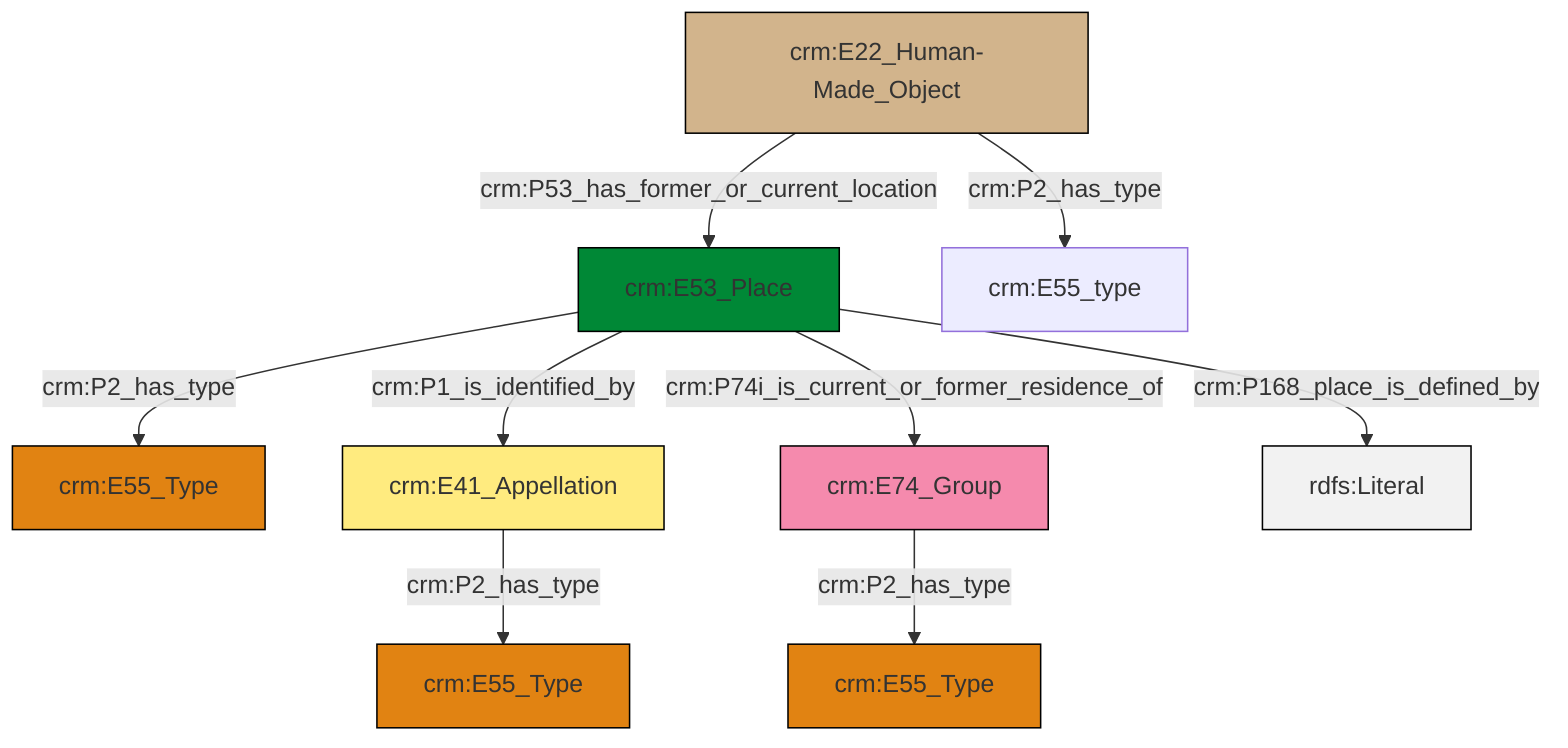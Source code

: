 graph TD
classDef Literal fill:#f2f2f2,stroke:#000000;
classDef CRM_Entity fill:#FFFFFF,stroke:#000000;
classDef Temporal_Entity fill:#00C9E6, stroke:#000000;
classDef Type fill:#E18312, stroke:#000000;
classDef Time-Span fill:#2C9C91, stroke:#000000;
classDef Appellation fill:#FFEB7F, stroke:#000000;
classDef Place fill:#008836, stroke:#000000;
classDef Persistent_Item fill:#B266B2, stroke:#000000;
classDef Conceptual_Object fill:#FFD700, stroke:#000000;
classDef Physical_Thing fill:#D2B48C, stroke:#000000;
classDef Actor fill:#f58aad, stroke:#000000;
classDef PC_Classes fill:#4ce600, stroke:#000000;
classDef Multi fill:#cccccc,stroke:#000000;

6["crm:E53_Place"]:::Place -->|crm:P1_is_identified_by| 7["crm:E41_Appellation"]:::Appellation
8["crm:E22_Human-Made_Object"]:::Physical_Thing -->|crm:P2_has_type| 9["crm:E55_type"]:::Default
6["crm:E53_Place"]:::Place -->|crm:P2_has_type| 0["crm:E55_Type"]:::Type
6["crm:E53_Place"]:::Place -->|crm:P168_place_is_defined_by| 13[rdfs:Literal]:::Literal
4["crm:E74_Group"]:::Actor -->|crm:P2_has_type| 15["crm:E55_Type"]:::Type
8["crm:E22_Human-Made_Object"]:::Physical_Thing -->|crm:P53_has_former_or_current_location| 6["crm:E53_Place"]:::Place
7["crm:E41_Appellation"]:::Appellation -->|crm:P2_has_type| 2["crm:E55_Type"]:::Type
6["crm:E53_Place"]:::Place -->|crm:P74i_is_current_or_former_residence_of| 4["crm:E74_Group"]:::Actor